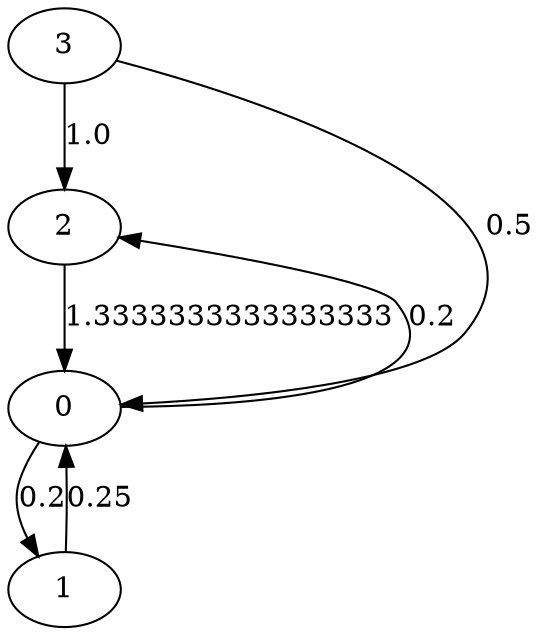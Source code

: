 digraph  {
2;
0;
1;
3;
2 -> 0  [key="2->0", label="1.3333333333333333", weight="1.3333333333333333"];
0 -> 1  [key="0->1", label="0.2", weight="0.2"];
0 -> 2  [key="0->2", label="0.2", weight="0.2"];
1 -> 0  [key="1->0", label="0.25", weight="0.25"];
3 -> 0  [key="3->0", label="0.5", weight="0.5"];
3 -> 2  [key="3->2", label="1.0", weight="1.0"];
}
